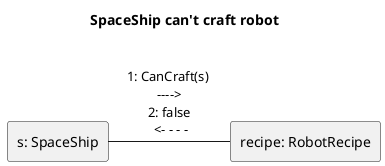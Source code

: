 @startuml
rectangle “s: SpaceShip” as s
rectangle “recipe: RobotRecipe” as recipe

title SpaceShip can't craft robot \n 

s -right- recipe: 1: CanCraft(s) \n ----> \n 2: false \n <- - - -  


@enduml